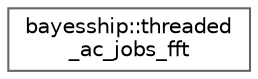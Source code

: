 digraph "Graphical Class Hierarchy"
{
 // LATEX_PDF_SIZE
  bgcolor="transparent";
  edge [fontname=Helvetica,fontsize=10,labelfontname=Helvetica,labelfontsize=10];
  node [fontname=Helvetica,fontsize=10,shape=box,height=0.2,width=0.4];
  rankdir="LR";
  Node0 [label="bayesship::threaded\l_ac_jobs_fft",height=0.2,width=0.4,color="grey40", fillcolor="white", style="filled",URL="$classbayesship_1_1threaded__ac__jobs__fft.html",tooltip="Class to contain spectral method jobs."];
}
